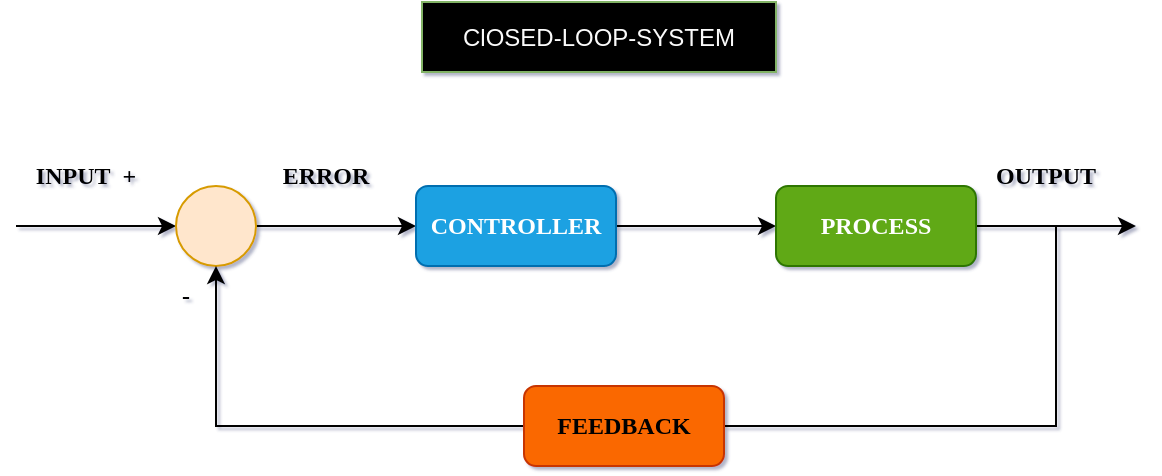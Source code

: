 <mxfile version="20.8.5" type="github">
  <diagram id="C5RBs43oDa-KdzZeNtuy" name="Page-1">
    <mxGraphModel dx="1064" dy="547" grid="0" gridSize="10" guides="1" tooltips="1" connect="1" arrows="1" fold="1" page="1" pageScale="1" pageWidth="827" pageHeight="1169" background="none" math="0" shadow="1">
      <root>
        <mxCell id="WIyWlLk6GJQsqaUBKTNV-0" />
        <mxCell id="WIyWlLk6GJQsqaUBKTNV-1" parent="WIyWlLk6GJQsqaUBKTNV-0" />
        <mxCell id="mh1vXI5inr4Wv4df_WpW-0" value="&lt;font color=&quot;#fafafa&quot;&gt;ClOSED-LOOP-SYSTEM&lt;/font&gt;" style="rounded=0;whiteSpace=wrap;html=1;fillColor=#000000;strokeColor=#82b366;" vertex="1" parent="WIyWlLk6GJQsqaUBKTNV-1">
          <mxGeometry x="330" y="244" width="177" height="35" as="geometry" />
        </mxCell>
        <mxCell id="mh1vXI5inr4Wv4df_WpW-1" value="" style="endArrow=classic;html=1;rounded=0;exitX=1;exitY=0.5;exitDx=0;exitDy=0;entryX=0;entryY=0.5;entryDx=0;entryDy=0;" edge="1" parent="WIyWlLk6GJQsqaUBKTNV-1" target="mh1vXI5inr4Wv4df_WpW-4">
          <mxGeometry width="50" height="50" relative="1" as="geometry">
            <mxPoint x="127" y="356" as="sourcePoint" />
            <mxPoint x="207" y="356" as="targetPoint" />
          </mxGeometry>
        </mxCell>
        <mxCell id="mh1vXI5inr4Wv4df_WpW-3" value="INPUT&amp;nbsp; +" style="text;html=1;strokeColor=none;fillColor=none;align=center;verticalAlign=middle;whiteSpace=wrap;rounded=0;fontFamily=Comic Sans MS;fontStyle=1" vertex="1" parent="WIyWlLk6GJQsqaUBKTNV-1">
          <mxGeometry x="127" y="316" width="70" height="30" as="geometry" />
        </mxCell>
        <mxCell id="mh1vXI5inr4Wv4df_WpW-8" style="edgeStyle=orthogonalEdgeStyle;rounded=0;orthogonalLoop=1;jettySize=auto;html=1;exitX=1;exitY=0.5;exitDx=0;exitDy=0;fontFamily=Comic Sans MS;" edge="1" parent="WIyWlLk6GJQsqaUBKTNV-1" source="mh1vXI5inr4Wv4df_WpW-4">
          <mxGeometry relative="1" as="geometry">
            <mxPoint x="327" y="356" as="targetPoint" />
          </mxGeometry>
        </mxCell>
        <mxCell id="mh1vXI5inr4Wv4df_WpW-4" value="" style="ellipse;whiteSpace=wrap;html=1;aspect=fixed;fontFamily=Comic Sans MS;fillColor=#ffe6cc;strokeColor=#d79b00;" vertex="1" parent="WIyWlLk6GJQsqaUBKTNV-1">
          <mxGeometry x="207" y="336" width="40" height="40" as="geometry" />
        </mxCell>
        <mxCell id="mh1vXI5inr4Wv4df_WpW-9" value="ERROR" style="text;html=1;strokeColor=none;fillColor=none;align=center;verticalAlign=middle;whiteSpace=wrap;rounded=0;fontFamily=Comic Sans MS;fontStyle=1" vertex="1" parent="WIyWlLk6GJQsqaUBKTNV-1">
          <mxGeometry x="247" y="316" width="70" height="30" as="geometry" />
        </mxCell>
        <mxCell id="mh1vXI5inr4Wv4df_WpW-14" style="edgeStyle=orthogonalEdgeStyle;rounded=0;orthogonalLoop=1;jettySize=auto;html=1;exitX=1;exitY=0.5;exitDx=0;exitDy=0;fontFamily=Comic Sans MS;" edge="1" parent="WIyWlLk6GJQsqaUBKTNV-1" source="mh1vXI5inr4Wv4df_WpW-12">
          <mxGeometry relative="1" as="geometry">
            <mxPoint x="507" y="356" as="targetPoint" />
          </mxGeometry>
        </mxCell>
        <mxCell id="mh1vXI5inr4Wv4df_WpW-12" value="&lt;b&gt;CONTROLLER&lt;/b&gt;" style="rounded=1;whiteSpace=wrap;html=1;fontFamily=Comic Sans MS;fillColor=#1ba1e2;fontColor=#ffffff;strokeColor=#006EAF;" vertex="1" parent="WIyWlLk6GJQsqaUBKTNV-1">
          <mxGeometry x="327" y="336" width="100" height="40" as="geometry" />
        </mxCell>
        <mxCell id="mh1vXI5inr4Wv4df_WpW-17" style="edgeStyle=orthogonalEdgeStyle;rounded=0;orthogonalLoop=1;jettySize=auto;html=1;exitX=1;exitY=0.5;exitDx=0;exitDy=0;fontFamily=Comic Sans MS;" edge="1" parent="WIyWlLk6GJQsqaUBKTNV-1" source="mh1vXI5inr4Wv4df_WpW-15">
          <mxGeometry relative="1" as="geometry">
            <mxPoint x="687" y="356" as="targetPoint" />
          </mxGeometry>
        </mxCell>
        <mxCell id="mh1vXI5inr4Wv4df_WpW-15" value="&lt;b&gt;PROCESS&lt;/b&gt;" style="rounded=1;whiteSpace=wrap;html=1;fontFamily=Comic Sans MS;fillColor=#60a917;fontColor=#ffffff;strokeColor=#2D7600;" vertex="1" parent="WIyWlLk6GJQsqaUBKTNV-1">
          <mxGeometry x="507" y="336" width="100" height="40" as="geometry" />
        </mxCell>
        <mxCell id="mh1vXI5inr4Wv4df_WpW-18" value="OUTPUT" style="text;html=1;strokeColor=none;fillColor=none;align=center;verticalAlign=middle;whiteSpace=wrap;rounded=0;fontFamily=Comic Sans MS;fontStyle=1" vertex="1" parent="WIyWlLk6GJQsqaUBKTNV-1">
          <mxGeometry x="607" y="316" width="70" height="30" as="geometry" />
        </mxCell>
        <mxCell id="mh1vXI5inr4Wv4df_WpW-19" value="" style="endArrow=classic;html=1;rounded=0;fontFamily=Comic Sans MS;entryX=0.5;entryY=1;entryDx=0;entryDy=0;" edge="1" parent="WIyWlLk6GJQsqaUBKTNV-1" target="mh1vXI5inr4Wv4df_WpW-4">
          <mxGeometry width="50" height="50" relative="1" as="geometry">
            <mxPoint x="647" y="356" as="sourcePoint" />
            <mxPoint x="227" y="456" as="targetPoint" />
            <Array as="points">
              <mxPoint x="647" y="456" />
              <mxPoint x="227" y="456" />
            </Array>
          </mxGeometry>
        </mxCell>
        <mxCell id="mh1vXI5inr4Wv4df_WpW-22" value="&lt;b&gt;FEEDBACK&lt;/b&gt;" style="rounded=1;whiteSpace=wrap;html=1;fontFamily=Comic Sans MS;fillColor=#fa6800;fontColor=#000000;strokeColor=#C73500;" vertex="1" parent="WIyWlLk6GJQsqaUBKTNV-1">
          <mxGeometry x="381" y="436" width="100" height="40" as="geometry" />
        </mxCell>
        <mxCell id="mh1vXI5inr4Wv4df_WpW-24" value="-" style="text;html=1;strokeColor=none;fillColor=none;align=center;verticalAlign=middle;whiteSpace=wrap;rounded=0;fontFamily=Comic Sans MS;fontStyle=1" vertex="1" parent="WIyWlLk6GJQsqaUBKTNV-1">
          <mxGeometry x="177" y="376" width="70" height="30" as="geometry" />
        </mxCell>
      </root>
    </mxGraphModel>
  </diagram>
</mxfile>
